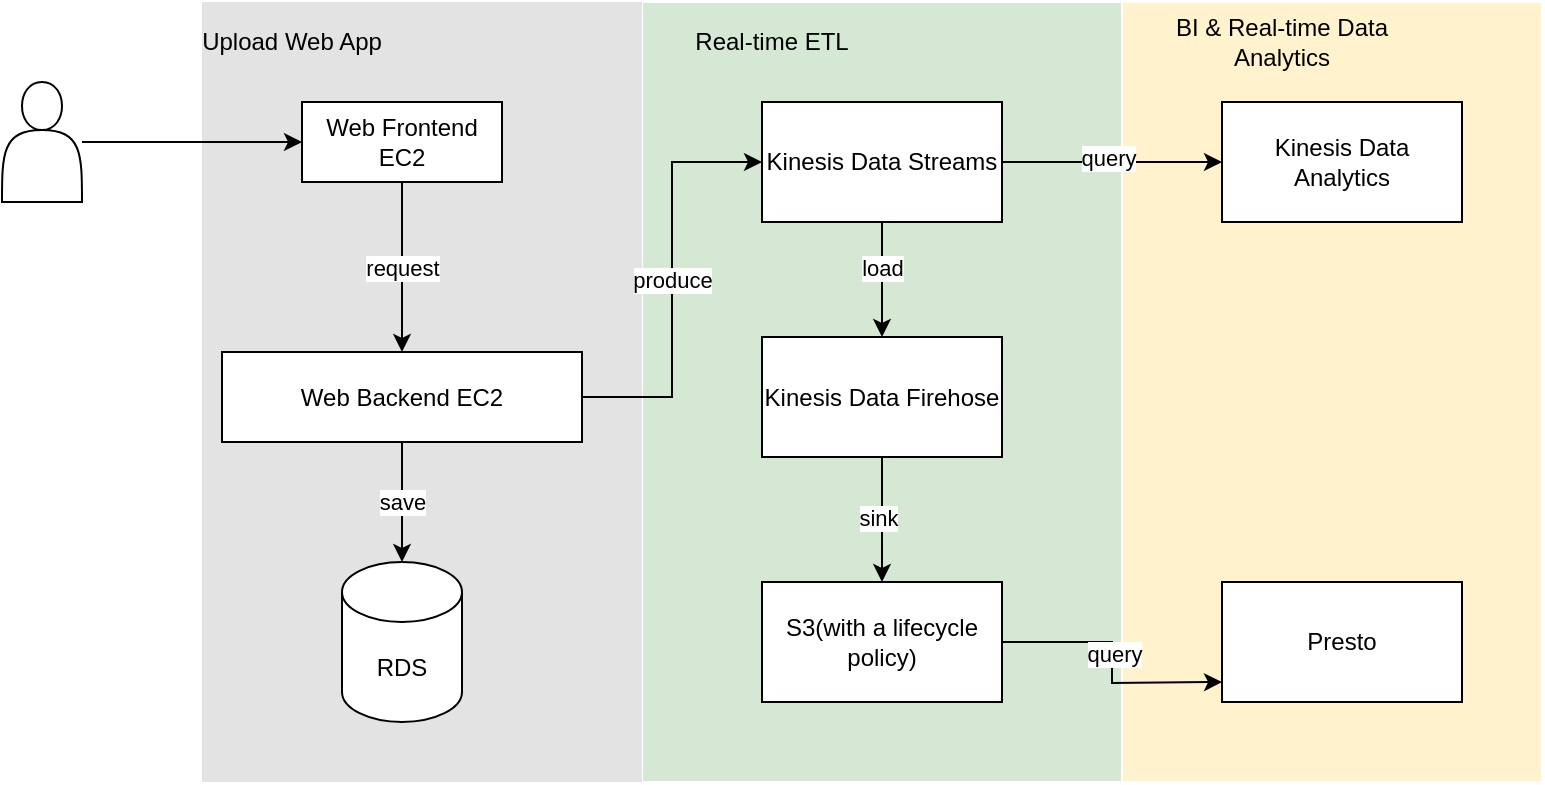 <mxfile version="14.2.7" type="device"><diagram id="ywhs1BxIFGqK6gJ-mOp_" name="Page-1"><mxGraphModel dx="786" dy="490" grid="1" gridSize="10" guides="1" tooltips="1" connect="1" arrows="1" fold="1" page="1" pageScale="1" pageWidth="850" pageHeight="1100" math="0" shadow="0"><root><mxCell id="0"/><mxCell id="1" parent="0"/><mxCell id="z-OTOzBXyprSJNLYofrP-35" value="" style="rounded=0;whiteSpace=wrap;html=1;strokeColor=#FFFFFF;fillColor=#FFF2CC;" vertex="1" parent="1"><mxGeometry x="630" y="130" width="210" height="390" as="geometry"/></mxCell><mxCell id="z-OTOzBXyprSJNLYofrP-33" value="" style="rounded=0;whiteSpace=wrap;html=1;fillColor=#D5E8D4;strokeColor=#FFFFFF;" vertex="1" parent="1"><mxGeometry x="390" y="130" width="240" height="390" as="geometry"/></mxCell><mxCell id="z-OTOzBXyprSJNLYofrP-1" value="" style="rounded=0;whiteSpace=wrap;html=1;fillColor=#E3E3E3;strokeColor=none;" vertex="1" parent="1"><mxGeometry x="170" y="130" width="220" height="390" as="geometry"/></mxCell><mxCell id="z-OTOzBXyprSJNLYofrP-2" value="Upload Web App" style="text;html=1;strokeColor=none;fillColor=none;align=center;verticalAlign=middle;whiteSpace=wrap;rounded=0;" vertex="1" parent="1"><mxGeometry x="160" y="140" width="110" height="20" as="geometry"/></mxCell><mxCell id="z-OTOzBXyprSJNLYofrP-5" style="edgeStyle=orthogonalEdgeStyle;rounded=0;orthogonalLoop=1;jettySize=auto;html=1;entryX=0;entryY=0.5;entryDx=0;entryDy=0;" edge="1" parent="1" source="z-OTOzBXyprSJNLYofrP-4" target="z-OTOzBXyprSJNLYofrP-6"><mxGeometry relative="1" as="geometry"/></mxCell><mxCell id="z-OTOzBXyprSJNLYofrP-4" value="" style="shape=actor;whiteSpace=wrap;html=1;" vertex="1" parent="1"><mxGeometry x="70" y="170" width="40" height="60" as="geometry"/></mxCell><mxCell id="z-OTOzBXyprSJNLYofrP-11" value="request" style="edgeStyle=orthogonalEdgeStyle;rounded=0;orthogonalLoop=1;jettySize=auto;html=1;entryX=0.5;entryY=0;entryDx=0;entryDy=0;" edge="1" parent="1" source="z-OTOzBXyprSJNLYofrP-6" target="z-OTOzBXyprSJNLYofrP-7"><mxGeometry relative="1" as="geometry"/></mxCell><mxCell id="z-OTOzBXyprSJNLYofrP-6" value="Web Frontend EC2" style="rounded=0;whiteSpace=wrap;html=1;" vertex="1" parent="1"><mxGeometry x="220" y="180" width="100" height="40" as="geometry"/></mxCell><mxCell id="z-OTOzBXyprSJNLYofrP-17" value="produce" style="edgeStyle=orthogonalEdgeStyle;rounded=0;orthogonalLoop=1;jettySize=auto;html=1;entryX=0;entryY=0.5;entryDx=0;entryDy=0;" edge="1" parent="1" source="z-OTOzBXyprSJNLYofrP-7" target="z-OTOzBXyprSJNLYofrP-10"><mxGeometry relative="1" as="geometry"/></mxCell><mxCell id="z-OTOzBXyprSJNLYofrP-32" value="save" style="edgeStyle=orthogonalEdgeStyle;rounded=0;orthogonalLoop=1;jettySize=auto;html=1;entryX=0.5;entryY=0;entryDx=0;entryDy=0;entryPerimeter=0;" edge="1" parent="1" source="z-OTOzBXyprSJNLYofrP-7" target="z-OTOzBXyprSJNLYofrP-8"><mxGeometry relative="1" as="geometry"/></mxCell><mxCell id="z-OTOzBXyprSJNLYofrP-7" value="Web Backend EC2" style="rounded=0;whiteSpace=wrap;html=1;" vertex="1" parent="1"><mxGeometry x="180" y="305" width="180" height="45" as="geometry"/></mxCell><mxCell id="z-OTOzBXyprSJNLYofrP-8" value="RDS" style="shape=cylinder3;whiteSpace=wrap;html=1;boundedLbl=1;backgroundOutline=1;size=15;" vertex="1" parent="1"><mxGeometry x="240" y="410" width="60" height="80" as="geometry"/></mxCell><mxCell id="z-OTOzBXyprSJNLYofrP-20" style="edgeStyle=orthogonalEdgeStyle;rounded=0;orthogonalLoop=1;jettySize=auto;html=1;entryX=0.5;entryY=0;entryDx=0;entryDy=0;" edge="1" parent="1" source="z-OTOzBXyprSJNLYofrP-10" target="z-OTOzBXyprSJNLYofrP-18"><mxGeometry relative="1" as="geometry"/></mxCell><mxCell id="z-OTOzBXyprSJNLYofrP-27" value="load" style="edgeLabel;html=1;align=center;verticalAlign=middle;resizable=0;points=[];" vertex="1" connectable="0" parent="z-OTOzBXyprSJNLYofrP-20"><mxGeometry x="-0.2" relative="1" as="geometry"><mxPoint as="offset"/></mxGeometry></mxCell><mxCell id="z-OTOzBXyprSJNLYofrP-25" style="edgeStyle=orthogonalEdgeStyle;rounded=0;orthogonalLoop=1;jettySize=auto;html=1;entryX=0;entryY=0.5;entryDx=0;entryDy=0;" edge="1" parent="1" source="z-OTOzBXyprSJNLYofrP-10" target="z-OTOzBXyprSJNLYofrP-24"><mxGeometry relative="1" as="geometry"/></mxCell><mxCell id="z-OTOzBXyprSJNLYofrP-28" value="query" style="edgeLabel;html=1;align=center;verticalAlign=middle;resizable=0;points=[];" vertex="1" connectable="0" parent="z-OTOzBXyprSJNLYofrP-25"><mxGeometry x="-0.05" y="2" relative="1" as="geometry"><mxPoint as="offset"/></mxGeometry></mxCell><mxCell id="z-OTOzBXyprSJNLYofrP-10" value="Kinesis Data Streams" style="rounded=0;whiteSpace=wrap;html=1;" vertex="1" parent="1"><mxGeometry x="450" y="180" width="120" height="60" as="geometry"/></mxCell><mxCell id="z-OTOzBXyprSJNLYofrP-21" style="edgeStyle=orthogonalEdgeStyle;rounded=0;orthogonalLoop=1;jettySize=auto;html=1;entryX=0.5;entryY=0;entryDx=0;entryDy=0;" edge="1" parent="1" source="z-OTOzBXyprSJNLYofrP-18" target="z-OTOzBXyprSJNLYofrP-19"><mxGeometry relative="1" as="geometry"/></mxCell><mxCell id="z-OTOzBXyprSJNLYofrP-26" value="sink" style="edgeLabel;html=1;align=center;verticalAlign=middle;resizable=0;points=[];" vertex="1" connectable="0" parent="z-OTOzBXyprSJNLYofrP-21"><mxGeometry x="-0.033" y="-2" relative="1" as="geometry"><mxPoint as="offset"/></mxGeometry></mxCell><mxCell id="z-OTOzBXyprSJNLYofrP-18" value="Kinesis Data Firehose" style="rounded=0;whiteSpace=wrap;html=1;" vertex="1" parent="1"><mxGeometry x="450" y="297.5" width="120" height="60" as="geometry"/></mxCell><mxCell id="z-OTOzBXyprSJNLYofrP-22" style="edgeStyle=orthogonalEdgeStyle;rounded=0;orthogonalLoop=1;jettySize=auto;html=1;" edge="1" parent="1" source="z-OTOzBXyprSJNLYofrP-19"><mxGeometry relative="1" as="geometry"><mxPoint x="680" y="470" as="targetPoint"/></mxGeometry></mxCell><mxCell id="z-OTOzBXyprSJNLYofrP-29" value="query" style="edgeLabel;html=1;align=center;verticalAlign=middle;resizable=0;points=[];" vertex="1" connectable="0" parent="z-OTOzBXyprSJNLYofrP-22"><mxGeometry x="-0.075" y="1" relative="1" as="geometry"><mxPoint as="offset"/></mxGeometry></mxCell><mxCell id="z-OTOzBXyprSJNLYofrP-19" value="S3(with a lifecycle policy)" style="rounded=0;whiteSpace=wrap;html=1;" vertex="1" parent="1"><mxGeometry x="450" y="420" width="120" height="60" as="geometry"/></mxCell><mxCell id="z-OTOzBXyprSJNLYofrP-23" value="Presto" style="rounded=0;whiteSpace=wrap;html=1;" vertex="1" parent="1"><mxGeometry x="680" y="420" width="120" height="60" as="geometry"/></mxCell><mxCell id="z-OTOzBXyprSJNLYofrP-24" value="Kinesis Data Analytics" style="rounded=0;whiteSpace=wrap;html=1;" vertex="1" parent="1"><mxGeometry x="680" y="180" width="120" height="60" as="geometry"/></mxCell><mxCell id="z-OTOzBXyprSJNLYofrP-34" value="Real-time ETL" style="text;html=1;strokeColor=none;fillColor=none;align=center;verticalAlign=middle;whiteSpace=wrap;rounded=0;" vertex="1" parent="1"><mxGeometry x="410" y="140" width="90" height="20" as="geometry"/></mxCell><mxCell id="z-OTOzBXyprSJNLYofrP-36" value="BI &amp;amp; Real-time Data Analytics" style="text;html=1;strokeColor=none;fillColor=none;align=center;verticalAlign=middle;whiteSpace=wrap;rounded=0;" vertex="1" parent="1"><mxGeometry x="650" y="140" width="120" height="20" as="geometry"/></mxCell></root></mxGraphModel></diagram></mxfile>